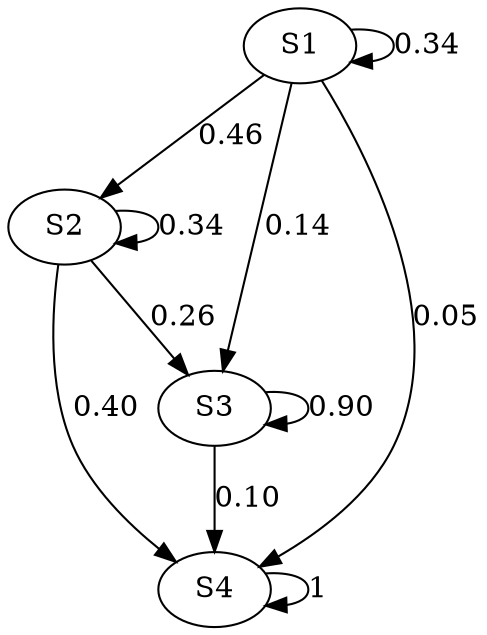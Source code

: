 digraph G {
    S1 -> S1 [label=0.34]
    S1 -> S2 [label=0.46]
    S1 -> S3 [label=0.14]
    S1 -> S4 [label=0.05]

    S2 -> S2 [label=0.34]
    S2 -> S3 [label=0.26]
    S2 -> S4 [label=0.40]

    S3 -> S3 [label=0.90]
    S3 -> S4 [label=0.10]

    S4 -> S4 [label=1]
}

